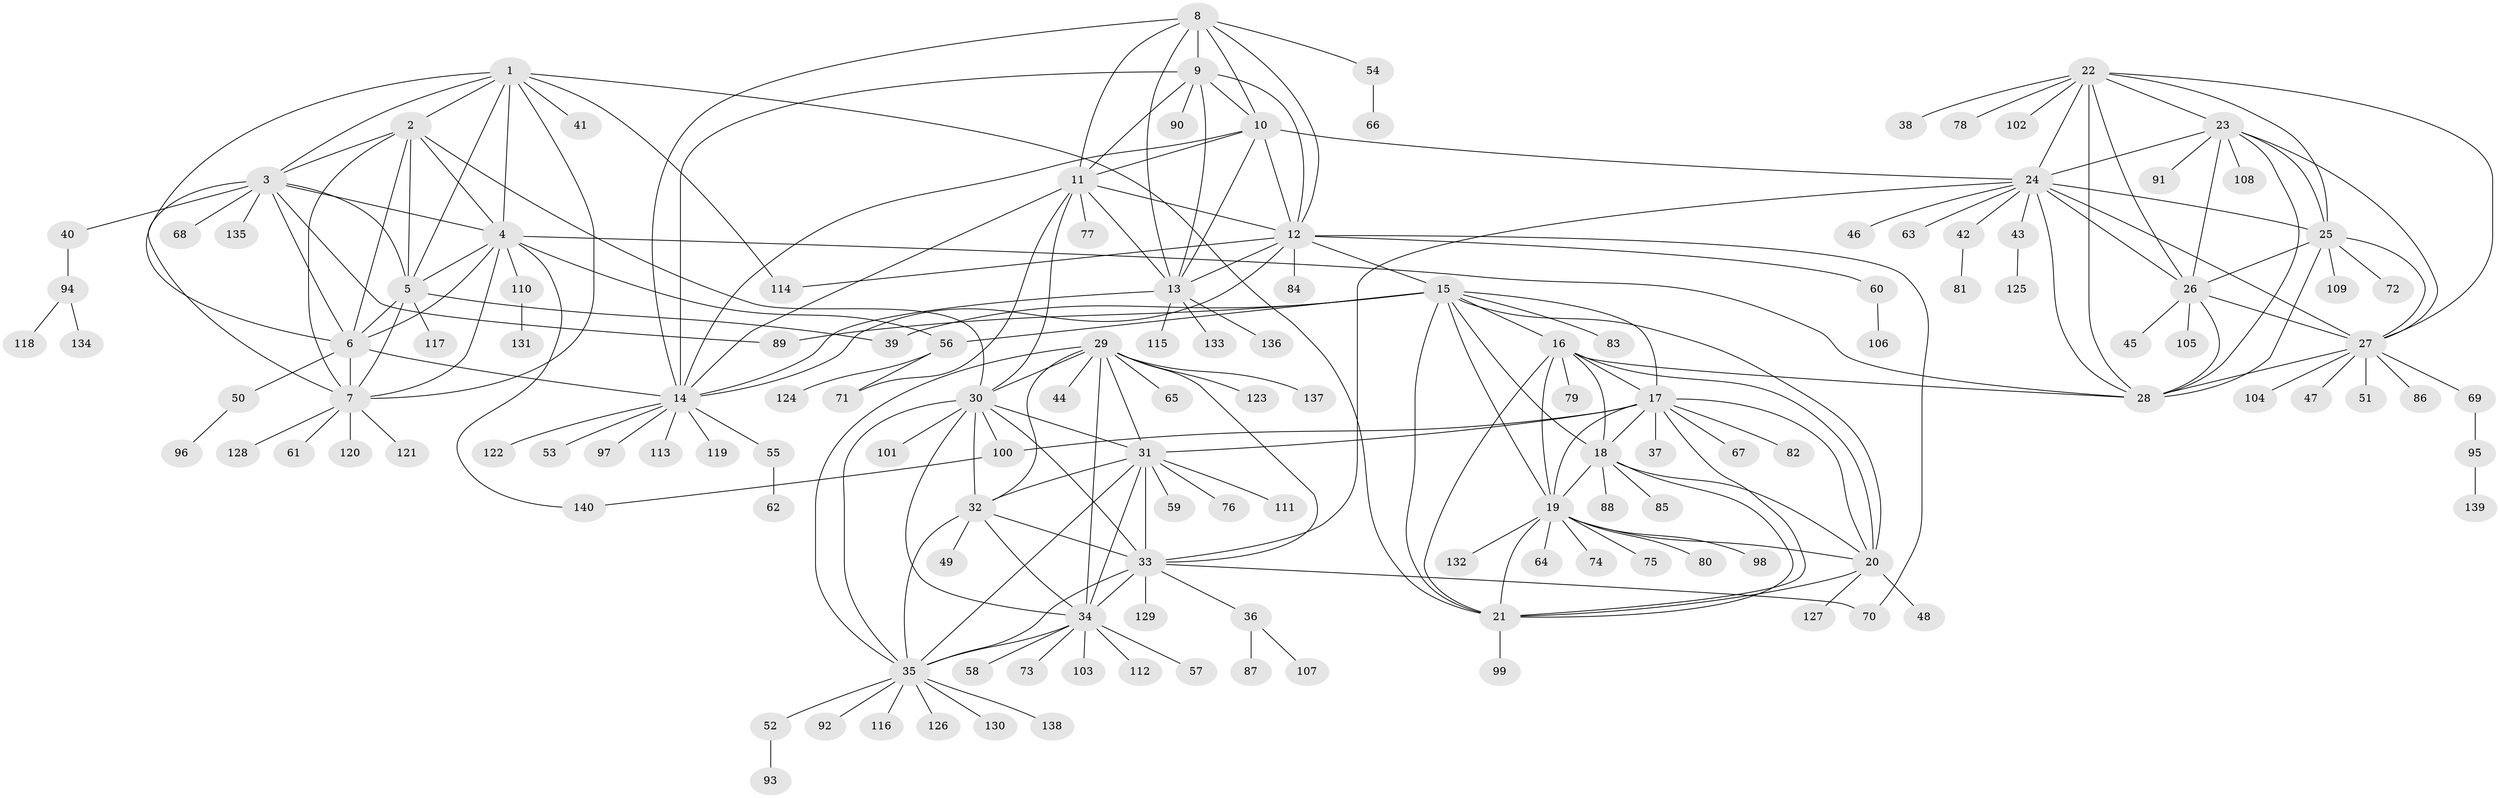 // Generated by graph-tools (version 1.1) at 2025/26/03/09/25 03:26:37]
// undirected, 140 vertices, 228 edges
graph export_dot {
graph [start="1"]
  node [color=gray90,style=filled];
  1;
  2;
  3;
  4;
  5;
  6;
  7;
  8;
  9;
  10;
  11;
  12;
  13;
  14;
  15;
  16;
  17;
  18;
  19;
  20;
  21;
  22;
  23;
  24;
  25;
  26;
  27;
  28;
  29;
  30;
  31;
  32;
  33;
  34;
  35;
  36;
  37;
  38;
  39;
  40;
  41;
  42;
  43;
  44;
  45;
  46;
  47;
  48;
  49;
  50;
  51;
  52;
  53;
  54;
  55;
  56;
  57;
  58;
  59;
  60;
  61;
  62;
  63;
  64;
  65;
  66;
  67;
  68;
  69;
  70;
  71;
  72;
  73;
  74;
  75;
  76;
  77;
  78;
  79;
  80;
  81;
  82;
  83;
  84;
  85;
  86;
  87;
  88;
  89;
  90;
  91;
  92;
  93;
  94;
  95;
  96;
  97;
  98;
  99;
  100;
  101;
  102;
  103;
  104;
  105;
  106;
  107;
  108;
  109;
  110;
  111;
  112;
  113;
  114;
  115;
  116;
  117;
  118;
  119;
  120;
  121;
  122;
  123;
  124;
  125;
  126;
  127;
  128;
  129;
  130;
  131;
  132;
  133;
  134;
  135;
  136;
  137;
  138;
  139;
  140;
  1 -- 2;
  1 -- 3;
  1 -- 4;
  1 -- 5;
  1 -- 6;
  1 -- 7;
  1 -- 21;
  1 -- 41;
  1 -- 114;
  2 -- 3;
  2 -- 4;
  2 -- 5;
  2 -- 6;
  2 -- 7;
  2 -- 30;
  3 -- 4;
  3 -- 5;
  3 -- 6;
  3 -- 7;
  3 -- 40;
  3 -- 68;
  3 -- 89;
  3 -- 135;
  4 -- 5;
  4 -- 6;
  4 -- 7;
  4 -- 28;
  4 -- 56;
  4 -- 110;
  4 -- 140;
  5 -- 6;
  5 -- 7;
  5 -- 39;
  5 -- 117;
  6 -- 7;
  6 -- 14;
  6 -- 50;
  7 -- 61;
  7 -- 120;
  7 -- 121;
  7 -- 128;
  8 -- 9;
  8 -- 10;
  8 -- 11;
  8 -- 12;
  8 -- 13;
  8 -- 14;
  8 -- 54;
  9 -- 10;
  9 -- 11;
  9 -- 12;
  9 -- 13;
  9 -- 14;
  9 -- 90;
  10 -- 11;
  10 -- 12;
  10 -- 13;
  10 -- 14;
  10 -- 24;
  11 -- 12;
  11 -- 13;
  11 -- 14;
  11 -- 30;
  11 -- 71;
  11 -- 77;
  12 -- 13;
  12 -- 14;
  12 -- 15;
  12 -- 60;
  12 -- 70;
  12 -- 84;
  12 -- 114;
  13 -- 14;
  13 -- 115;
  13 -- 133;
  13 -- 136;
  14 -- 53;
  14 -- 55;
  14 -- 97;
  14 -- 113;
  14 -- 119;
  14 -- 122;
  15 -- 16;
  15 -- 17;
  15 -- 18;
  15 -- 19;
  15 -- 20;
  15 -- 21;
  15 -- 39;
  15 -- 56;
  15 -- 83;
  15 -- 89;
  16 -- 17;
  16 -- 18;
  16 -- 19;
  16 -- 20;
  16 -- 21;
  16 -- 28;
  16 -- 79;
  17 -- 18;
  17 -- 19;
  17 -- 20;
  17 -- 21;
  17 -- 31;
  17 -- 37;
  17 -- 67;
  17 -- 82;
  17 -- 100;
  18 -- 19;
  18 -- 20;
  18 -- 21;
  18 -- 85;
  18 -- 88;
  19 -- 20;
  19 -- 21;
  19 -- 64;
  19 -- 74;
  19 -- 75;
  19 -- 80;
  19 -- 98;
  19 -- 132;
  20 -- 21;
  20 -- 48;
  20 -- 127;
  21 -- 99;
  22 -- 23;
  22 -- 24;
  22 -- 25;
  22 -- 26;
  22 -- 27;
  22 -- 28;
  22 -- 38;
  22 -- 78;
  22 -- 102;
  23 -- 24;
  23 -- 25;
  23 -- 26;
  23 -- 27;
  23 -- 28;
  23 -- 91;
  23 -- 108;
  24 -- 25;
  24 -- 26;
  24 -- 27;
  24 -- 28;
  24 -- 33;
  24 -- 42;
  24 -- 43;
  24 -- 46;
  24 -- 63;
  25 -- 26;
  25 -- 27;
  25 -- 28;
  25 -- 72;
  25 -- 109;
  26 -- 27;
  26 -- 28;
  26 -- 45;
  26 -- 105;
  27 -- 28;
  27 -- 47;
  27 -- 51;
  27 -- 69;
  27 -- 86;
  27 -- 104;
  29 -- 30;
  29 -- 31;
  29 -- 32;
  29 -- 33;
  29 -- 34;
  29 -- 35;
  29 -- 44;
  29 -- 65;
  29 -- 123;
  29 -- 137;
  30 -- 31;
  30 -- 32;
  30 -- 33;
  30 -- 34;
  30 -- 35;
  30 -- 100;
  30 -- 101;
  31 -- 32;
  31 -- 33;
  31 -- 34;
  31 -- 35;
  31 -- 59;
  31 -- 76;
  31 -- 111;
  32 -- 33;
  32 -- 34;
  32 -- 35;
  32 -- 49;
  33 -- 34;
  33 -- 35;
  33 -- 36;
  33 -- 70;
  33 -- 129;
  34 -- 35;
  34 -- 57;
  34 -- 58;
  34 -- 73;
  34 -- 103;
  34 -- 112;
  35 -- 52;
  35 -- 92;
  35 -- 116;
  35 -- 126;
  35 -- 130;
  35 -- 138;
  36 -- 87;
  36 -- 107;
  40 -- 94;
  42 -- 81;
  43 -- 125;
  50 -- 96;
  52 -- 93;
  54 -- 66;
  55 -- 62;
  56 -- 71;
  56 -- 124;
  60 -- 106;
  69 -- 95;
  94 -- 118;
  94 -- 134;
  95 -- 139;
  100 -- 140;
  110 -- 131;
}

